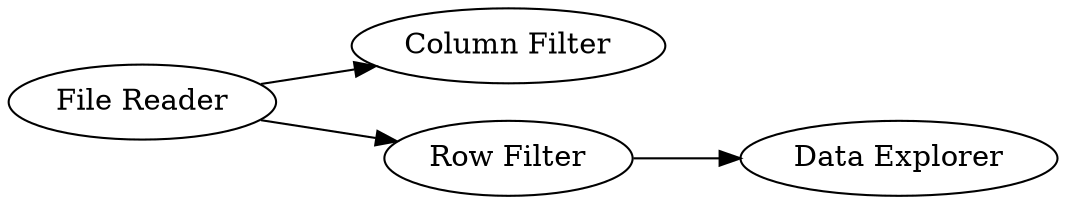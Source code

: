 digraph {
	3 -> 9
	8 -> 10
	3 -> 8
	10 [label="Data Explorer"]
	3 [label="File Reader"]
	8 [label="Row Filter"]
	9 [label="Column Filter"]
	rankdir=LR
}
